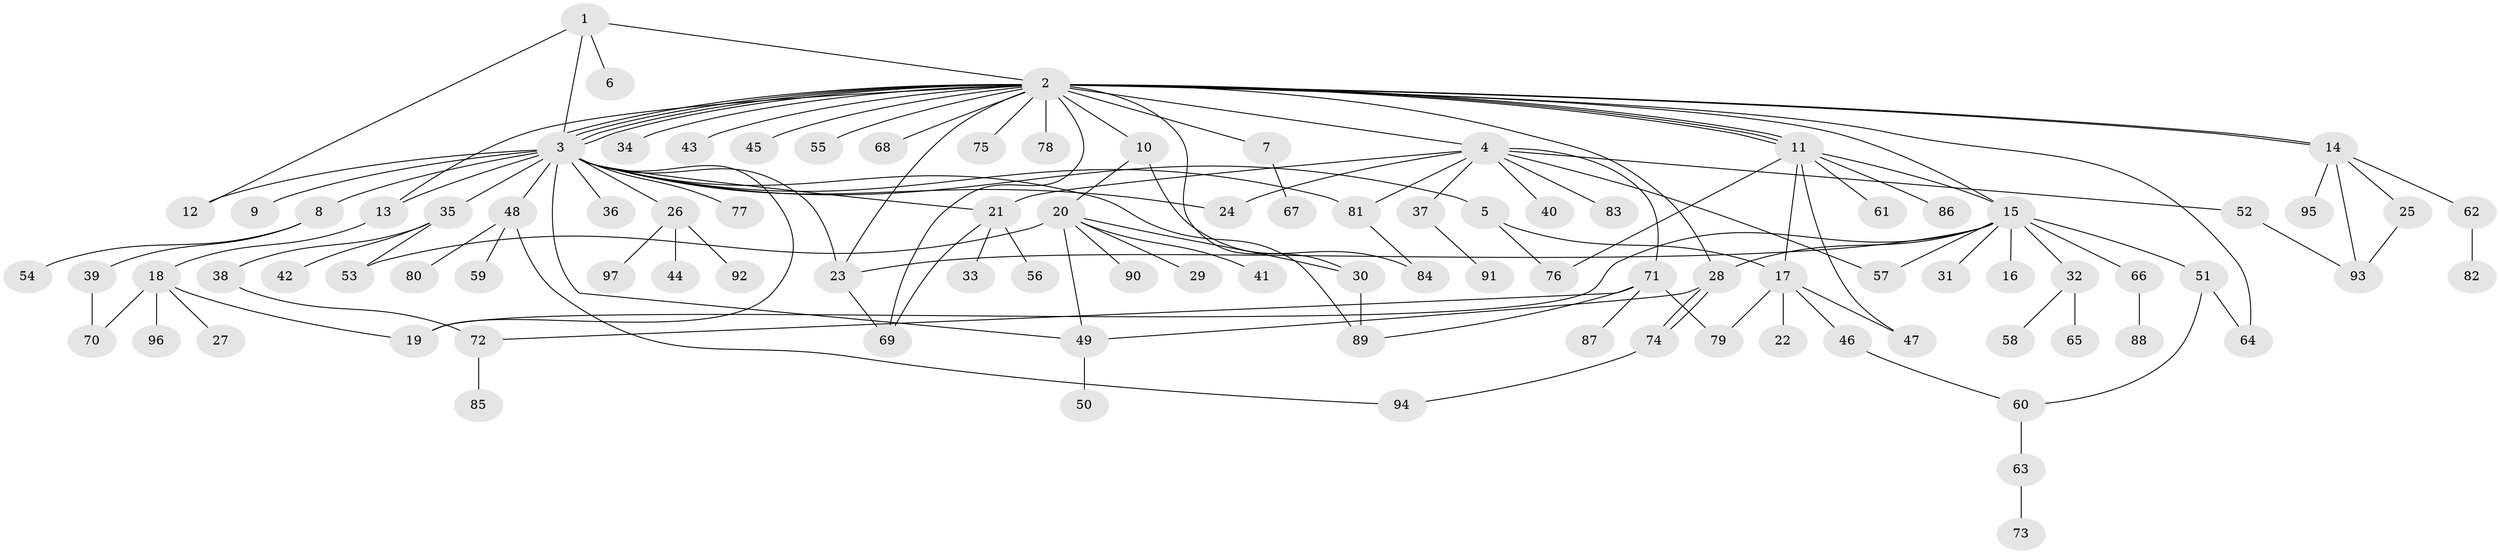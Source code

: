 // coarse degree distribution, {3: 0.15254237288135594, 19: 0.01694915254237288, 18: 0.01694915254237288, 9: 0.01694915254237288, 6: 0.01694915254237288, 1: 0.4406779661016949, 4: 0.15254237288135594, 2: 0.15254237288135594, 10: 0.01694915254237288, 5: 0.01694915254237288}
// Generated by graph-tools (version 1.1) at 2025/50/03/04/25 22:50:16]
// undirected, 97 vertices, 136 edges
graph export_dot {
  node [color=gray90,style=filled];
  1;
  2;
  3;
  4;
  5;
  6;
  7;
  8;
  9;
  10;
  11;
  12;
  13;
  14;
  15;
  16;
  17;
  18;
  19;
  20;
  21;
  22;
  23;
  24;
  25;
  26;
  27;
  28;
  29;
  30;
  31;
  32;
  33;
  34;
  35;
  36;
  37;
  38;
  39;
  40;
  41;
  42;
  43;
  44;
  45;
  46;
  47;
  48;
  49;
  50;
  51;
  52;
  53;
  54;
  55;
  56;
  57;
  58;
  59;
  60;
  61;
  62;
  63;
  64;
  65;
  66;
  67;
  68;
  69;
  70;
  71;
  72;
  73;
  74;
  75;
  76;
  77;
  78;
  79;
  80;
  81;
  82;
  83;
  84;
  85;
  86;
  87;
  88;
  89;
  90;
  91;
  92;
  93;
  94;
  95;
  96;
  97;
  1 -- 2;
  1 -- 3;
  1 -- 6;
  1 -- 12;
  2 -- 3;
  2 -- 3;
  2 -- 3;
  2 -- 3;
  2 -- 4;
  2 -- 7;
  2 -- 10;
  2 -- 11;
  2 -- 11;
  2 -- 11;
  2 -- 13;
  2 -- 14;
  2 -- 14;
  2 -- 15;
  2 -- 23;
  2 -- 28;
  2 -- 30;
  2 -- 34;
  2 -- 43;
  2 -- 45;
  2 -- 55;
  2 -- 64;
  2 -- 68;
  2 -- 69;
  2 -- 75;
  2 -- 78;
  3 -- 5;
  3 -- 8;
  3 -- 9;
  3 -- 12;
  3 -- 13;
  3 -- 19;
  3 -- 21;
  3 -- 23;
  3 -- 24;
  3 -- 26;
  3 -- 35;
  3 -- 36;
  3 -- 48;
  3 -- 49;
  3 -- 77;
  3 -- 81;
  3 -- 89;
  4 -- 21;
  4 -- 24;
  4 -- 37;
  4 -- 40;
  4 -- 52;
  4 -- 57;
  4 -- 71;
  4 -- 81;
  4 -- 83;
  5 -- 17;
  5 -- 76;
  7 -- 67;
  8 -- 39;
  8 -- 54;
  10 -- 20;
  10 -- 84;
  11 -- 15;
  11 -- 17;
  11 -- 47;
  11 -- 61;
  11 -- 76;
  11 -- 86;
  13 -- 18;
  14 -- 25;
  14 -- 62;
  14 -- 93;
  14 -- 95;
  15 -- 16;
  15 -- 19;
  15 -- 23;
  15 -- 28;
  15 -- 31;
  15 -- 32;
  15 -- 51;
  15 -- 57;
  15 -- 66;
  17 -- 22;
  17 -- 46;
  17 -- 47;
  17 -- 79;
  18 -- 19;
  18 -- 27;
  18 -- 70;
  18 -- 96;
  20 -- 29;
  20 -- 30;
  20 -- 41;
  20 -- 49;
  20 -- 53;
  20 -- 90;
  21 -- 33;
  21 -- 56;
  21 -- 69;
  23 -- 69;
  25 -- 93;
  26 -- 44;
  26 -- 92;
  26 -- 97;
  28 -- 49;
  28 -- 74;
  28 -- 74;
  30 -- 89;
  32 -- 58;
  32 -- 65;
  35 -- 38;
  35 -- 42;
  35 -- 53;
  37 -- 91;
  38 -- 72;
  39 -- 70;
  46 -- 60;
  48 -- 59;
  48 -- 80;
  48 -- 94;
  49 -- 50;
  51 -- 60;
  51 -- 64;
  52 -- 93;
  60 -- 63;
  62 -- 82;
  63 -- 73;
  66 -- 88;
  71 -- 72;
  71 -- 79;
  71 -- 87;
  71 -- 89;
  72 -- 85;
  74 -- 94;
  81 -- 84;
}
